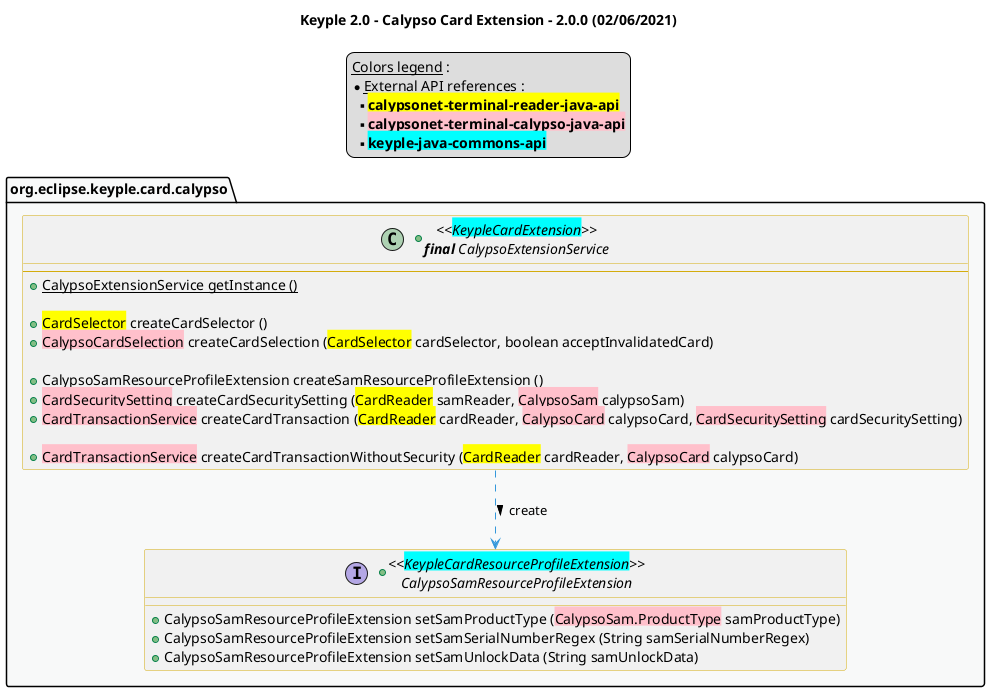 @startuml
title
    Keyple 2.0 - Calypso Card Extension - 2.0.0 (02/06/2021)
end title

' == THEME ==

'Couleurs issues de : https://htmlcolorcodes.com/fr/tableau-de-couleur/tableau-de-couleur-design-plat/
!define C_GREY1 F8F9F9
!define C_GREY2 F2F3F4
!define C_GREY3 E5E7E9
!define C_GREY4 D7DBDD
!define C_GREY5 CACFD2
!define C_GREY6 BDC3C7
!define C_LINK 3498DB
!define C_USE 27AE60

skinparam Shadowing false
skinparam ClassFontStyle italic
skinparam ClassBorderColor #D4AC0D
skinparam stereotypeABorderColor #A9DCDF
skinparam stereotypeIBorderColor #B4A7E5
skinparam stereotypeCBorderColor #ADD1B2
skinparam stereotypeEBorderColor #EB93DF
' Red
skinparam ClassBackgroundColor<<red>> #FDEDEC
skinparam ClassBorderColor<<red>> #E74C3C
hide <<red>> stereotype
' Purple
skinparam ClassBackgroundColor<<purple>> #F4ECF7
skinparam ClassBorderColor<<purple>> #8E44AD
hide <<purple>> stereotype
' blue
skinparam ClassBackgroundColor<<blue>> #EBF5FB
skinparam ClassBorderColor<<blue>> #3498DB
hide <<blue>> stereotype
' Green
skinparam ClassBackgroundColor<<green>> #E9F7EF
skinparam ClassBorderColor<<green>> #27AE60
hide <<green>> stereotype
' Grey
skinparam ClassBackgroundColor<<grey>> #EAECEE
skinparam ClassBorderColor<<grey>> #2C3E50
hide <<grey>> stereotype

' == CONTENT ==

legend top
    __Colors legend__ :
    * __External API references__ :
    ** <back:yellow>**calypsonet-terminal-reader-java-api**</back>
    ** <back:pink>**calypsonet-terminal-calypso-java-api**</back>
    ** <back:cyan>**keyple-java-commons-api**</back>
end legend

package "org.eclipse.keyple.card.calypso" as calypso {
    +class "<<<back:cyan>KeypleCardExtension</back>>>\n**final** CalypsoExtensionService" as CalypsoExtensionService {
        --
        +{static} CalypsoExtensionService getInstance ()

        +<back:yellow>CardSelector</back> createCardSelector ()
        +<back:pink>CalypsoCardSelection</back> createCardSelection (<back:yellow>CardSelector</back> cardSelector, boolean acceptInvalidatedCard)

        +CalypsoSamResourceProfileExtension createSamResourceProfileExtension ()
        +<back:pink>CardSecuritySetting</back> createCardSecuritySetting (<back:yellow>CardReader</back> samReader, <back:pink>CalypsoSam</back> calypsoSam)
        +<back:pink>CardTransactionService</back> createCardTransaction (<back:yellow>CardReader</back> cardReader, <back:pink>CalypsoCard</back> calypsoCard, <back:pink>CardSecuritySetting</back> cardSecuritySetting)

        +<back:pink>CardTransactionService</back> createCardTransactionWithoutSecurity (<back:yellow>CardReader</back> cardReader, <back:pink>CalypsoCard</back> calypsoCard)
    }

    +interface "<<<back:cyan>KeypleCardResourceProfileExtension</back>>>\nCalypsoSamResourceProfileExtension" as CalypsoSamResourceProfileExtension {
        +CalypsoSamResourceProfileExtension setSamProductType (<back:pink>CalypsoSam.ProductType</back> samProductType)
        +CalypsoSamResourceProfileExtension setSamSerialNumberRegex (String samSerialNumberRegex)
        +CalypsoSamResourceProfileExtension setSamUnlockData (String samUnlockData)
    }
}

' Associations

CalypsoExtensionService ..> CalypsoSamResourceProfileExtension #C_LINK : create >

' == LAYOUT ==

'CardRevision -[hidden]- SamCardResourceServiceBuilder

' == STYLE ==

package calypso #C_GREY1 {}


@enduml